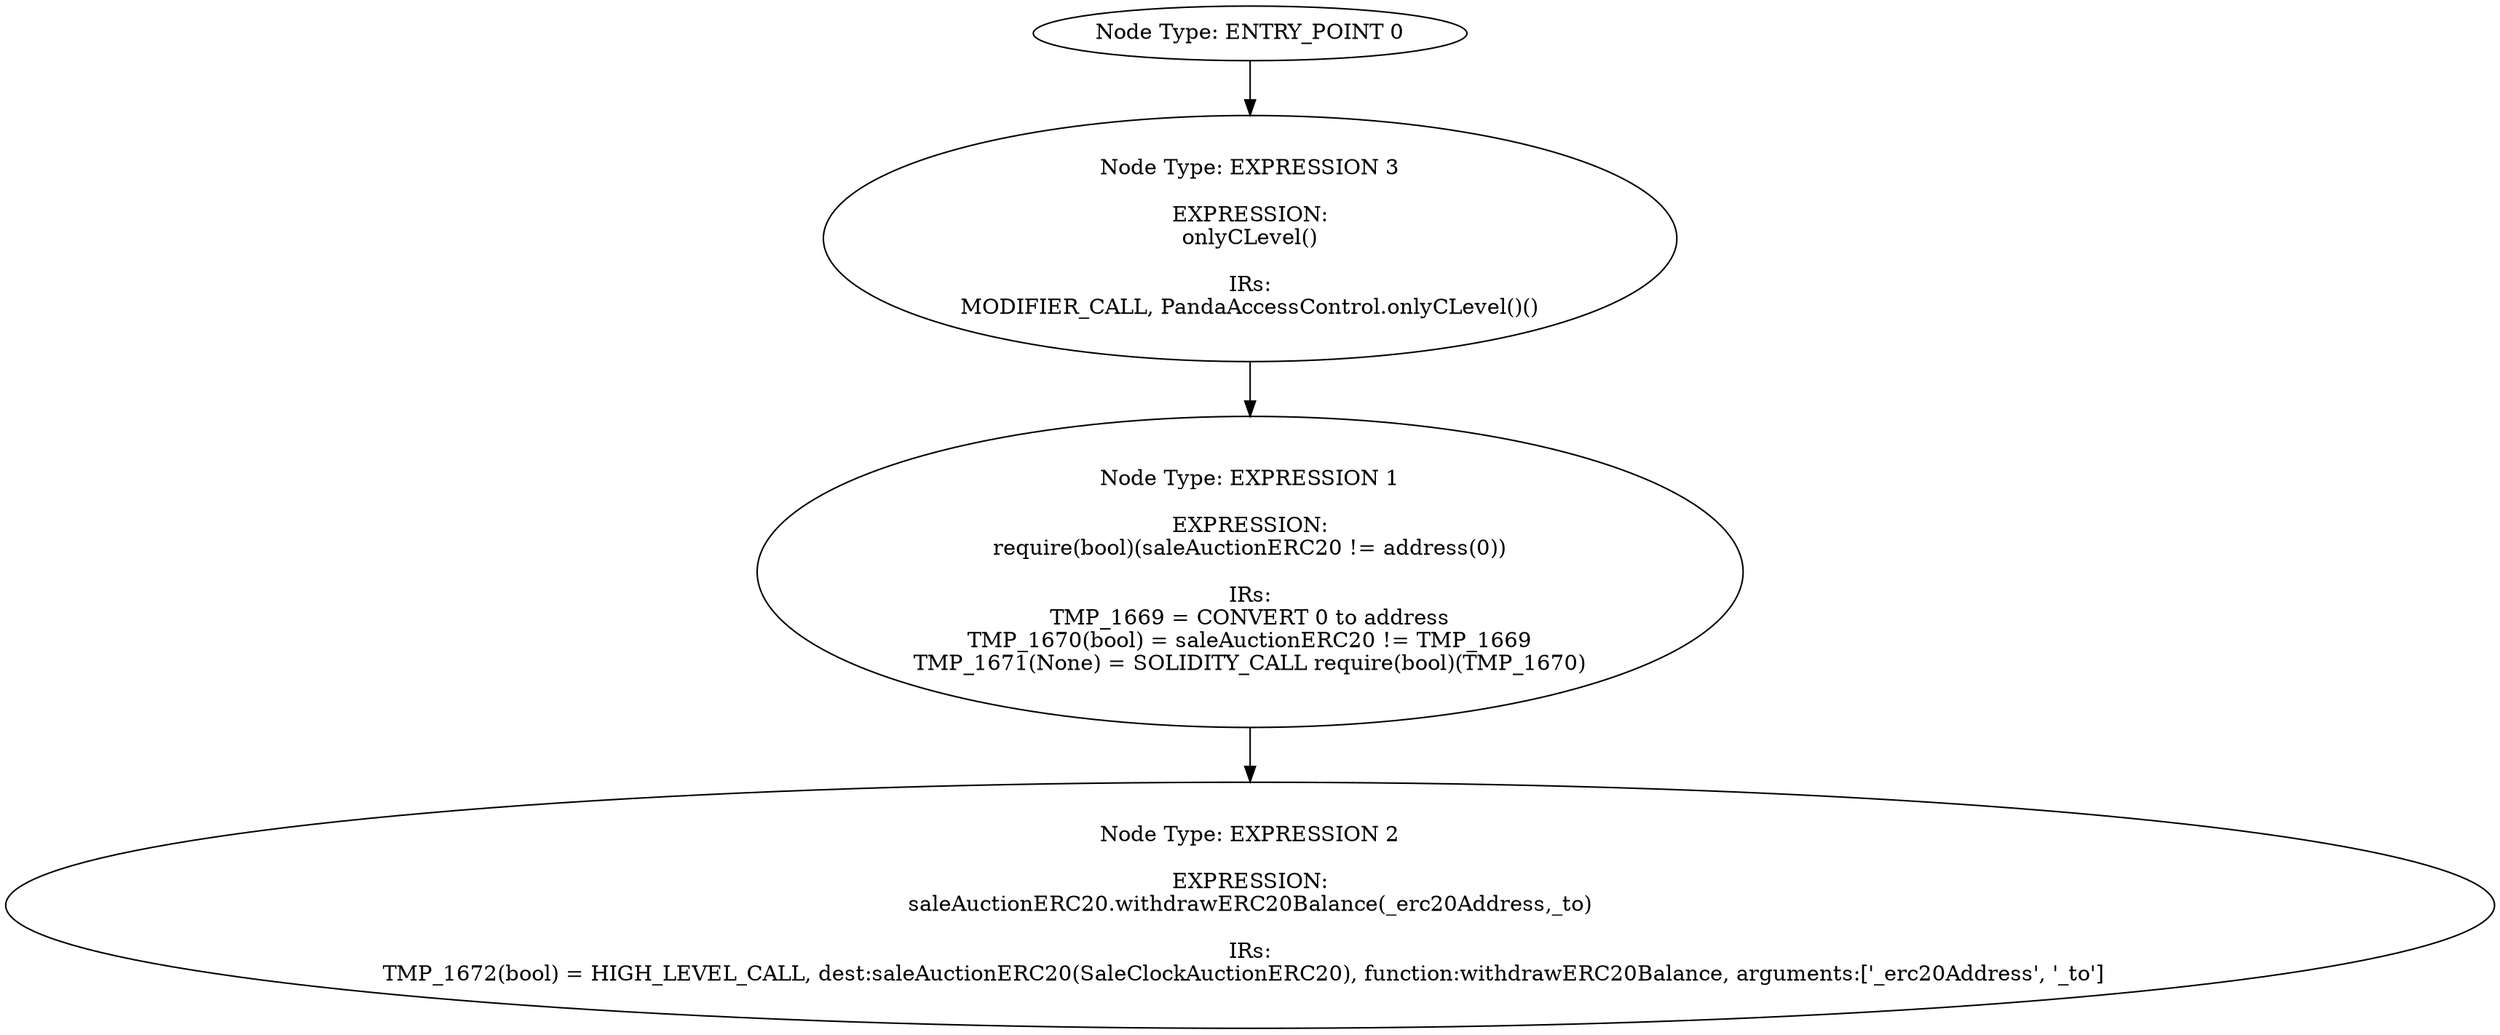 digraph{
0[label="Node Type: ENTRY_POINT 0
"];
0->3;
1[label="Node Type: EXPRESSION 1

EXPRESSION:
require(bool)(saleAuctionERC20 != address(0))

IRs:
TMP_1669 = CONVERT 0 to address
TMP_1670(bool) = saleAuctionERC20 != TMP_1669
TMP_1671(None) = SOLIDITY_CALL require(bool)(TMP_1670)"];
1->2;
2[label="Node Type: EXPRESSION 2

EXPRESSION:
saleAuctionERC20.withdrawERC20Balance(_erc20Address,_to)

IRs:
TMP_1672(bool) = HIGH_LEVEL_CALL, dest:saleAuctionERC20(SaleClockAuctionERC20), function:withdrawERC20Balance, arguments:['_erc20Address', '_to']  "];
3[label="Node Type: EXPRESSION 3

EXPRESSION:
onlyCLevel()

IRs:
MODIFIER_CALL, PandaAccessControl.onlyCLevel()()"];
3->1;
}
